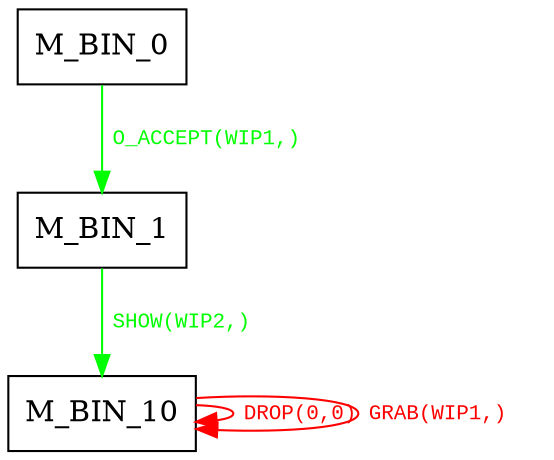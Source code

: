 digraph {
 node [shape=record];
"M_BIN_0" -> "M_BIN_1"[color=green, fontcolor=green, label=< <font face="Courier New" point-size="10">
O_ACCEPT(WIP1,)<br/>
</font>>];
"M_BIN_1" -> "M_BIN_10"[color=green, fontcolor=green, label=< <font face="Courier New" point-size="10">
SHOW(WIP2,)<br/>
</font>>];
"M_BIN_10" -> "M_BIN_10"[color=red, fontcolor=red, label=< <font face="Courier New" point-size="10">
DROP(0,0)<br/>
</font>>];
"M_BIN_10" -> "M_BIN_10"[color=red, fontcolor=red, label=< <font face="Courier New" point-size="10">
GRAB(WIP1,)<br/>
</font>>];
}
